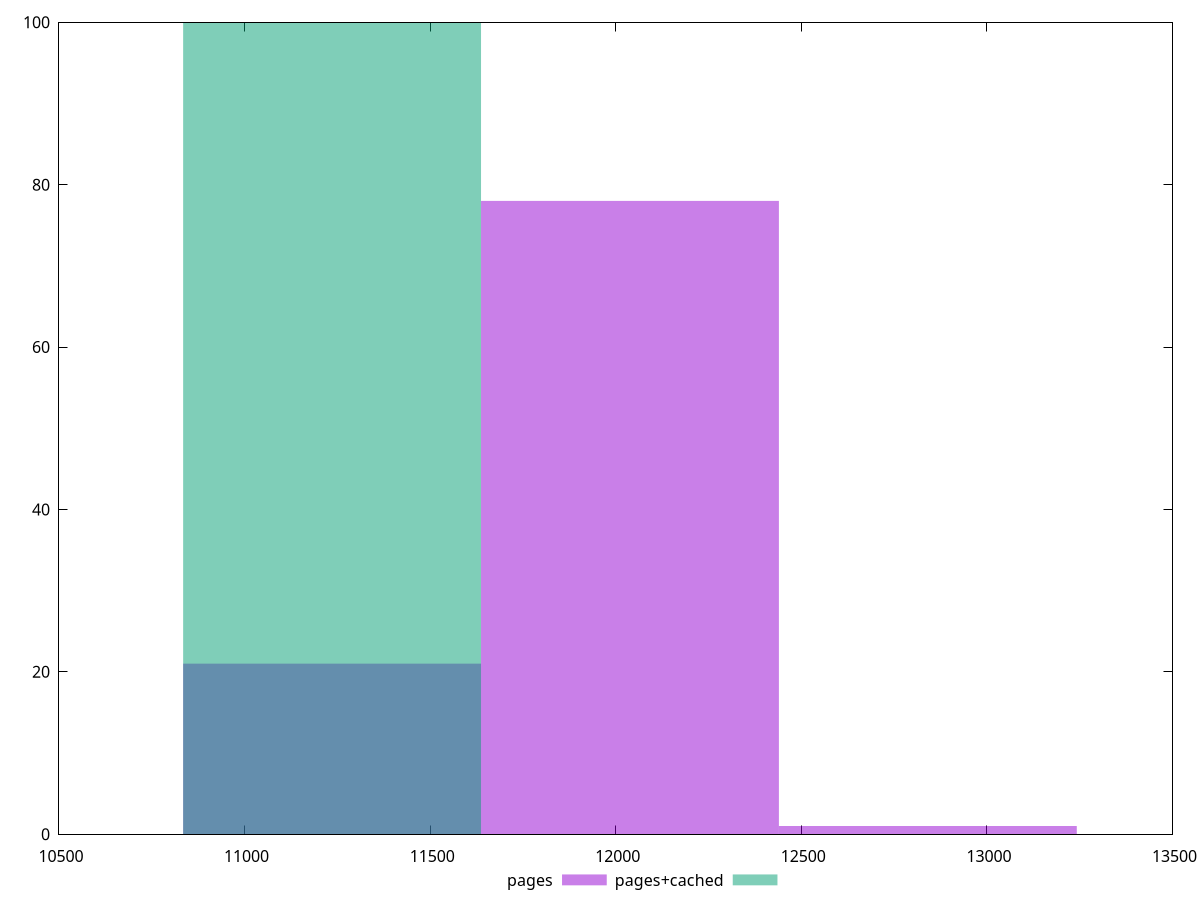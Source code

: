 reset
set terminal svg size 640, 500 enhanced background rgb 'white'
set output "reprap/interactive/comparison/histogram/1_vs_2.svg"

$pages <<EOF
12840.851891808406 1
12038.29864857038 78
11235.745405332356 21
EOF

$pagesCached <<EOF
11235.745405332356 100
EOF

set key outside below
set boxwidth 802.5532432380254
set yrange [0:100]
set style fill transparent solid 0.5 noborder

plot \
  $pages title "pages" with boxes, \
  $pagesCached title "pages+cached" with boxes, \


reset